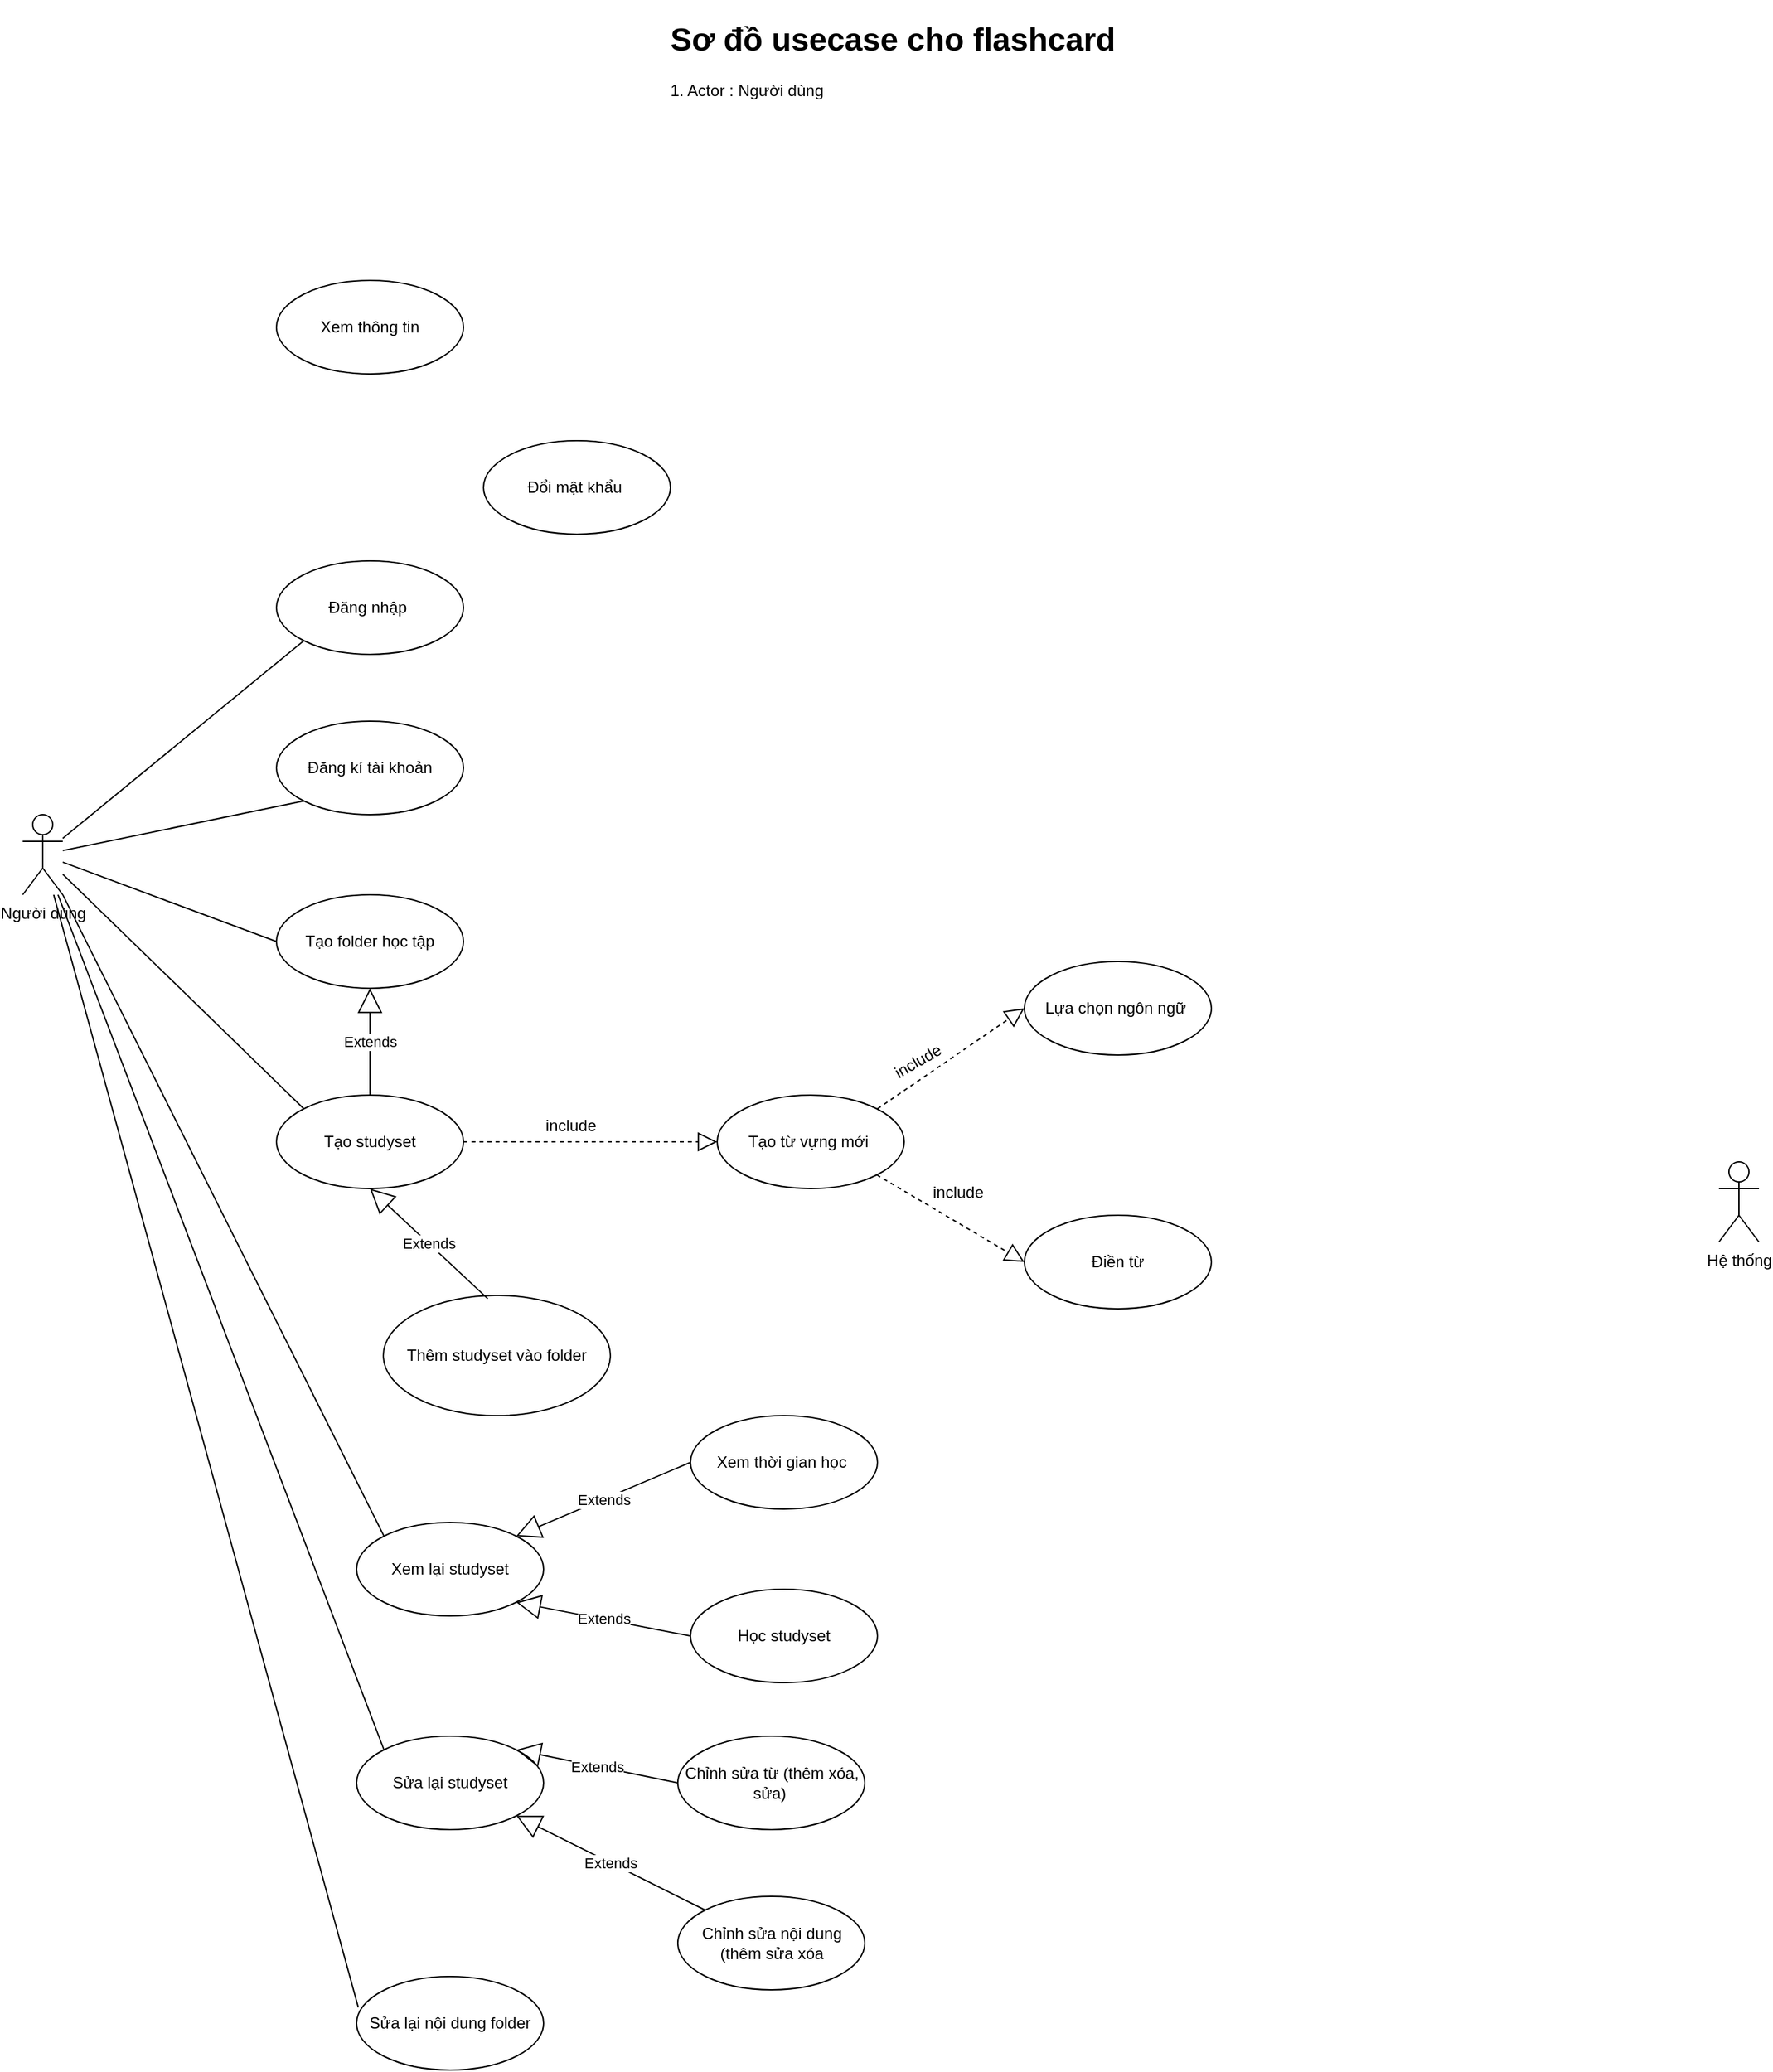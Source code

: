 <mxfile version="23.1.5" type="device">
  <diagram name="Page-1" id="avn1nECerIphiHq_dtDn">
    <mxGraphModel dx="1720" dy="892" grid="1" gridSize="10" guides="1" tooltips="1" connect="1" arrows="1" fold="1" page="1" pageScale="1" pageWidth="4681" pageHeight="3300" math="0" shadow="0">
      <root>
        <mxCell id="0" />
        <mxCell id="1" parent="0" />
        <mxCell id="ULvGwNIMzoL0Pr3KIDlY-1" value="&lt;h1&gt;Sơ đồ usecase cho flashcard&amp;nbsp;&lt;/h1&gt;&lt;div&gt;1. Actor : Người dùng&amp;nbsp;&lt;/div&gt;" style="text;html=1;spacing=5;spacingTop=-20;whiteSpace=wrap;overflow=hidden;rounded=0;" parent="1" vertex="1">
          <mxGeometry x="930" y="50" width="530" height="100" as="geometry" />
        </mxCell>
        <mxCell id="Acvu8wNrMc-fgS1Co2WB-1" value="Người dùng" style="shape=umlActor;verticalLabelPosition=bottom;verticalAlign=top;html=1;outlineConnect=0;" vertex="1" parent="1">
          <mxGeometry x="450" y="650" width="30" height="60" as="geometry" />
        </mxCell>
        <mxCell id="Acvu8wNrMc-fgS1Co2WB-2" value="Đăng nhập&amp;nbsp;" style="ellipse;whiteSpace=wrap;html=1;" vertex="1" parent="1">
          <mxGeometry x="640" y="460" width="140" height="70" as="geometry" />
        </mxCell>
        <mxCell id="Acvu8wNrMc-fgS1Co2WB-3" value="Đăng kí tài khoản" style="ellipse;whiteSpace=wrap;html=1;" vertex="1" parent="1">
          <mxGeometry x="640" y="580" width="140" height="70" as="geometry" />
        </mxCell>
        <mxCell id="Acvu8wNrMc-fgS1Co2WB-4" value="Đổi mật khẩu&amp;nbsp;" style="ellipse;whiteSpace=wrap;html=1;" vertex="1" parent="1">
          <mxGeometry x="795" y="370" width="140" height="70" as="geometry" />
        </mxCell>
        <mxCell id="Acvu8wNrMc-fgS1Co2WB-5" value="Tạo folder học tập" style="ellipse;whiteSpace=wrap;html=1;" vertex="1" parent="1">
          <mxGeometry x="640" y="710" width="140" height="70" as="geometry" />
        </mxCell>
        <mxCell id="Acvu8wNrMc-fgS1Co2WB-6" value="Tạo studyset" style="ellipse;whiteSpace=wrap;html=1;" vertex="1" parent="1">
          <mxGeometry x="640" y="860" width="140" height="70" as="geometry" />
        </mxCell>
        <mxCell id="Acvu8wNrMc-fgS1Co2WB-7" value="Extends" style="endArrow=block;endSize=16;endFill=0;html=1;rounded=0;exitX=0.5;exitY=0;exitDx=0;exitDy=0;entryX=0.5;entryY=1;entryDx=0;entryDy=0;" edge="1" parent="1" source="Acvu8wNrMc-fgS1Co2WB-6" target="Acvu8wNrMc-fgS1Co2WB-5">
          <mxGeometry width="160" relative="1" as="geometry">
            <mxPoint x="710" y="790" as="sourcePoint" />
            <mxPoint x="720" y="790" as="targetPoint" />
          </mxGeometry>
        </mxCell>
        <mxCell id="Acvu8wNrMc-fgS1Co2WB-9" value="Tạo từ vựng mới&amp;nbsp;" style="ellipse;whiteSpace=wrap;html=1;" vertex="1" parent="1">
          <mxGeometry x="970" y="860" width="140" height="70" as="geometry" />
        </mxCell>
        <mxCell id="Acvu8wNrMc-fgS1Co2WB-10" value="" style="endArrow=block;dashed=1;endFill=0;endSize=12;html=1;rounded=0;entryX=0;entryY=0.5;entryDx=0;entryDy=0;" edge="1" parent="1" source="Acvu8wNrMc-fgS1Co2WB-6" target="Acvu8wNrMc-fgS1Co2WB-9">
          <mxGeometry width="160" relative="1" as="geometry">
            <mxPoint x="780" y="895" as="sourcePoint" />
            <mxPoint x="940" y="895" as="targetPoint" />
          </mxGeometry>
        </mxCell>
        <mxCell id="Acvu8wNrMc-fgS1Co2WB-11" value="include" style="text;html=1;align=center;verticalAlign=middle;resizable=0;points=[];autosize=1;strokeColor=none;fillColor=none;" vertex="1" parent="1">
          <mxGeometry x="830" y="868" width="60" height="30" as="geometry" />
        </mxCell>
        <mxCell id="Acvu8wNrMc-fgS1Co2WB-12" value="" style="endArrow=none;html=1;rounded=0;entryX=0;entryY=1;entryDx=0;entryDy=0;" edge="1" parent="1" source="Acvu8wNrMc-fgS1Co2WB-1" target="Acvu8wNrMc-fgS1Co2WB-2">
          <mxGeometry width="50" height="50" relative="1" as="geometry">
            <mxPoint x="800" y="750" as="sourcePoint" />
            <mxPoint x="850" y="700" as="targetPoint" />
          </mxGeometry>
        </mxCell>
        <mxCell id="Acvu8wNrMc-fgS1Co2WB-13" value="" style="endArrow=none;html=1;rounded=0;entryX=0;entryY=1;entryDx=0;entryDy=0;" edge="1" parent="1" source="Acvu8wNrMc-fgS1Co2WB-1" target="Acvu8wNrMc-fgS1Co2WB-3">
          <mxGeometry width="50" height="50" relative="1" as="geometry">
            <mxPoint x="800" y="750" as="sourcePoint" />
            <mxPoint x="850" y="700" as="targetPoint" />
          </mxGeometry>
        </mxCell>
        <mxCell id="Acvu8wNrMc-fgS1Co2WB-17" value="" style="endArrow=none;html=1;rounded=0;entryX=0;entryY=0.5;entryDx=0;entryDy=0;" edge="1" parent="1" source="Acvu8wNrMc-fgS1Co2WB-1" target="Acvu8wNrMc-fgS1Co2WB-5">
          <mxGeometry width="50" height="50" relative="1" as="geometry">
            <mxPoint x="800" y="750" as="sourcePoint" />
            <mxPoint x="850" y="700" as="targetPoint" />
          </mxGeometry>
        </mxCell>
        <mxCell id="Acvu8wNrMc-fgS1Co2WB-18" value="Thêm studyset vào folder" style="ellipse;whiteSpace=wrap;html=1;" vertex="1" parent="1">
          <mxGeometry x="720" y="1010" width="170" height="90" as="geometry" />
        </mxCell>
        <mxCell id="Acvu8wNrMc-fgS1Co2WB-19" value="Extends" style="endArrow=block;endSize=16;endFill=0;html=1;rounded=0;exitX=0.46;exitY=0.027;exitDx=0;exitDy=0;entryX=0.5;entryY=1;entryDx=0;entryDy=0;exitPerimeter=0;" edge="1" parent="1" source="Acvu8wNrMc-fgS1Co2WB-18" target="Acvu8wNrMc-fgS1Co2WB-6">
          <mxGeometry width="160" relative="1" as="geometry">
            <mxPoint x="714.5" y="1020" as="sourcePoint" />
            <mxPoint x="714.5" y="940" as="targetPoint" />
          </mxGeometry>
        </mxCell>
        <mxCell id="Acvu8wNrMc-fgS1Co2WB-20" value="Xem lại studyset" style="ellipse;whiteSpace=wrap;html=1;" vertex="1" parent="1">
          <mxGeometry x="700" y="1180" width="140" height="70" as="geometry" />
        </mxCell>
        <mxCell id="Acvu8wNrMc-fgS1Co2WB-21" value="" style="endArrow=none;html=1;rounded=0;entryX=0;entryY=0;entryDx=0;entryDy=0;" edge="1" parent="1" source="Acvu8wNrMc-fgS1Co2WB-1" target="Acvu8wNrMc-fgS1Co2WB-20">
          <mxGeometry width="50" height="50" relative="1" as="geometry">
            <mxPoint x="800" y="1050" as="sourcePoint" />
            <mxPoint x="850" y="1000" as="targetPoint" />
          </mxGeometry>
        </mxCell>
        <mxCell id="Acvu8wNrMc-fgS1Co2WB-23" value="Sửa lại studyset" style="ellipse;whiteSpace=wrap;html=1;" vertex="1" parent="1">
          <mxGeometry x="700" y="1340" width="140" height="70" as="geometry" />
        </mxCell>
        <mxCell id="Acvu8wNrMc-fgS1Co2WB-24" value="" style="endArrow=none;html=1;rounded=0;entryX=0;entryY=0;entryDx=0;entryDy=0;" edge="1" parent="1" source="Acvu8wNrMc-fgS1Co2WB-1" target="Acvu8wNrMc-fgS1Co2WB-23">
          <mxGeometry width="50" height="50" relative="1" as="geometry">
            <mxPoint x="930" y="960" as="sourcePoint" />
            <mxPoint x="980" y="910" as="targetPoint" />
          </mxGeometry>
        </mxCell>
        <mxCell id="Acvu8wNrMc-fgS1Co2WB-27" value="Sửa lại nội dung folder" style="ellipse;whiteSpace=wrap;html=1;" vertex="1" parent="1">
          <mxGeometry x="700" y="1520" width="140" height="70" as="geometry" />
        </mxCell>
        <mxCell id="Acvu8wNrMc-fgS1Co2WB-28" value="" style="endArrow=none;html=1;rounded=0;entryX=0.009;entryY=0.331;entryDx=0;entryDy=0;entryPerimeter=0;" edge="1" parent="1" source="Acvu8wNrMc-fgS1Co2WB-1" target="Acvu8wNrMc-fgS1Co2WB-27">
          <mxGeometry width="50" height="50" relative="1" as="geometry">
            <mxPoint x="930" y="1260" as="sourcePoint" />
            <mxPoint x="980" y="1210" as="targetPoint" />
          </mxGeometry>
        </mxCell>
        <mxCell id="Acvu8wNrMc-fgS1Co2WB-29" value="Hệ thống" style="shape=umlActor;verticalLabelPosition=bottom;verticalAlign=top;html=1;" vertex="1" parent="1">
          <mxGeometry x="1720" y="910" width="30" height="60" as="geometry" />
        </mxCell>
        <mxCell id="Acvu8wNrMc-fgS1Co2WB-30" value="" style="endArrow=none;html=1;rounded=0;entryX=0;entryY=0;entryDx=0;entryDy=0;" edge="1" parent="1" source="Acvu8wNrMc-fgS1Co2WB-1" target="Acvu8wNrMc-fgS1Co2WB-6">
          <mxGeometry width="50" height="50" relative="1" as="geometry">
            <mxPoint x="1230" y="940" as="sourcePoint" />
            <mxPoint x="1280" y="890" as="targetPoint" />
          </mxGeometry>
        </mxCell>
        <mxCell id="Acvu8wNrMc-fgS1Co2WB-31" value="Chỉnh sửa từ (thêm xóa, sửa)&amp;nbsp;" style="ellipse;whiteSpace=wrap;html=1;" vertex="1" parent="1">
          <mxGeometry x="940.5" y="1340" width="140" height="70" as="geometry" />
        </mxCell>
        <mxCell id="Acvu8wNrMc-fgS1Co2WB-32" value="Chỉnh sửa nội dung (thêm sửa xóa" style="ellipse;whiteSpace=wrap;html=1;" vertex="1" parent="1">
          <mxGeometry x="940.5" y="1460" width="140" height="70" as="geometry" />
        </mxCell>
        <mxCell id="Acvu8wNrMc-fgS1Co2WB-33" value="Extends" style="endArrow=block;endSize=16;endFill=0;html=1;rounded=0;exitX=0;exitY=0.5;exitDx=0;exitDy=0;entryX=1;entryY=0;entryDx=0;entryDy=0;" edge="1" parent="1" source="Acvu8wNrMc-fgS1Co2WB-31" target="Acvu8wNrMc-fgS1Co2WB-23">
          <mxGeometry width="160" relative="1" as="geometry">
            <mxPoint x="860.5" y="1310" as="sourcePoint" />
            <mxPoint x="829.997" y="1390.251" as="targetPoint" />
          </mxGeometry>
        </mxCell>
        <mxCell id="Acvu8wNrMc-fgS1Co2WB-34" value="Extends" style="endArrow=block;endSize=16;endFill=0;html=1;rounded=0;exitX=0;exitY=0;exitDx=0;exitDy=0;" edge="1" parent="1" source="Acvu8wNrMc-fgS1Co2WB-32" target="Acvu8wNrMc-fgS1Co2WB-23">
          <mxGeometry width="160" relative="1" as="geometry">
            <mxPoint x="890.5" y="1450" as="sourcePoint" />
            <mxPoint x="829.997" y="1439.749" as="targetPoint" />
          </mxGeometry>
        </mxCell>
        <mxCell id="Acvu8wNrMc-fgS1Co2WB-35" value="Xem thời gian học&amp;nbsp;" style="ellipse;whiteSpace=wrap;html=1;" vertex="1" parent="1">
          <mxGeometry x="950" y="1100" width="140" height="70" as="geometry" />
        </mxCell>
        <mxCell id="Acvu8wNrMc-fgS1Co2WB-36" value="Extends" style="endArrow=block;endSize=16;endFill=0;html=1;rounded=0;exitX=0;exitY=0.5;exitDx=0;exitDy=0;entryX=1;entryY=0;entryDx=0;entryDy=0;" edge="1" parent="1" source="Acvu8wNrMc-fgS1Co2WB-35" target="Acvu8wNrMc-fgS1Co2WB-20">
          <mxGeometry width="160" relative="1" as="geometry">
            <mxPoint x="850" y="1140" as="sourcePoint" />
            <mxPoint x="762" y="1058" as="targetPoint" />
          </mxGeometry>
        </mxCell>
        <mxCell id="Acvu8wNrMc-fgS1Co2WB-37" value="Học studyset" style="ellipse;whiteSpace=wrap;html=1;" vertex="1" parent="1">
          <mxGeometry x="950" y="1230" width="140" height="70" as="geometry" />
        </mxCell>
        <mxCell id="Acvu8wNrMc-fgS1Co2WB-38" value="Extends" style="endArrow=block;endSize=16;endFill=0;html=1;rounded=0;exitX=0;exitY=0.5;exitDx=0;exitDy=0;entryX=1;entryY=1;entryDx=0;entryDy=0;" edge="1" parent="1" source="Acvu8wNrMc-fgS1Co2WB-37" target="Acvu8wNrMc-fgS1Co2WB-20">
          <mxGeometry width="160" relative="1" as="geometry">
            <mxPoint x="890" y="1210" as="sourcePoint" />
            <mxPoint x="759" y="1265" as="targetPoint" />
          </mxGeometry>
        </mxCell>
        <mxCell id="Acvu8wNrMc-fgS1Co2WB-39" value="Lựa chọn ngôn ngữ&amp;nbsp;" style="ellipse;whiteSpace=wrap;html=1;" vertex="1" parent="1">
          <mxGeometry x="1200" y="760" width="140" height="70" as="geometry" />
        </mxCell>
        <mxCell id="Acvu8wNrMc-fgS1Co2WB-40" value="Điền từ" style="ellipse;whiteSpace=wrap;html=1;" vertex="1" parent="1">
          <mxGeometry x="1200" y="950" width="140" height="70" as="geometry" />
        </mxCell>
        <mxCell id="Acvu8wNrMc-fgS1Co2WB-41" value="" style="endArrow=block;dashed=1;endFill=0;endSize=12;html=1;rounded=0;entryX=0;entryY=0.5;entryDx=0;entryDy=0;exitX=1;exitY=0;exitDx=0;exitDy=0;" edge="1" parent="1" target="Acvu8wNrMc-fgS1Co2WB-39">
          <mxGeometry width="160" relative="1" as="geometry">
            <mxPoint x="1089.997" y="870.251" as="sourcePoint" />
            <mxPoint x="1180.5" y="825" as="targetPoint" />
          </mxGeometry>
        </mxCell>
        <mxCell id="Acvu8wNrMc-fgS1Co2WB-42" value="include" style="text;html=1;align=center;verticalAlign=middle;resizable=0;points=[];autosize=1;strokeColor=none;fillColor=none;rotation=-30;" vertex="1" parent="1">
          <mxGeometry x="1090" y="820" width="60" height="30" as="geometry" />
        </mxCell>
        <mxCell id="Acvu8wNrMc-fgS1Co2WB-44" value="" style="endArrow=block;dashed=1;endFill=0;endSize=12;html=1;rounded=0;exitX=1;exitY=1;exitDx=0;exitDy=0;entryX=0;entryY=0.5;entryDx=0;entryDy=0;" edge="1" parent="1" source="Acvu8wNrMc-fgS1Co2WB-9" target="Acvu8wNrMc-fgS1Co2WB-40">
          <mxGeometry width="160" relative="1" as="geometry">
            <mxPoint x="1180" y="1050" as="sourcePoint" />
            <mxPoint x="1340" y="1050" as="targetPoint" />
          </mxGeometry>
        </mxCell>
        <mxCell id="Acvu8wNrMc-fgS1Co2WB-45" value="include" style="text;html=1;align=center;verticalAlign=middle;resizable=0;points=[];autosize=1;strokeColor=none;fillColor=none;" vertex="1" parent="1">
          <mxGeometry x="1120" y="918" width="60" height="30" as="geometry" />
        </mxCell>
        <mxCell id="Acvu8wNrMc-fgS1Co2WB-46" value="Xem thông tin" style="ellipse;whiteSpace=wrap;html=1;" vertex="1" parent="1">
          <mxGeometry x="640" y="250" width="140" height="70" as="geometry" />
        </mxCell>
      </root>
    </mxGraphModel>
  </diagram>
</mxfile>
